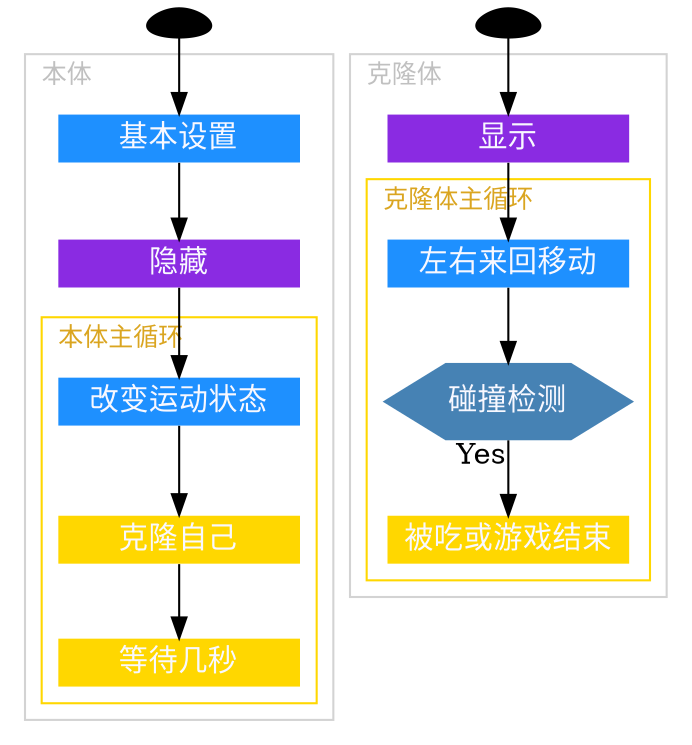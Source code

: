 /* CMD-SHIFT-V for preview */
/* CMD-K Shift-V for realtime preview */

digraph StageTree {
    node [ style = filled, color = transparent, fontcolor = ghostwhite ];

    /* special nodes */
    node [ shape = egg, width = 0.4, height = 0.2 ];
    Self [ color = Black, label = "" ];
    Clone [ color = Black, label = "" ];

    /* conditional nodes */
    node [ shape = hexagon, width = 1.618, height = 0.3, fillcolor = steelblue ];
    CollidingDetect [ label = "碰撞检测" ];
    
    /* Motion nodes */
    node [ shape = rect, fillcolor = DodgerBlue ];
    Self_Setup [ label = "基本设置" ];
    Alter [ label = "改变运动状态" ];
    LoopMove [ label = "左右来回移动" ];

    /* Looks nodes */
    node [ shape = rect, fillcolor = BlueViolet ];
    Hide [ label = "隐藏" ];
    Show [ label = "显示" ];

    /* Control nodes */
    node [ shape = rect, fillcolor = Gold ];
    Clone_Self [ label = "克隆自己" ];
    Wait_Self [ label = "等待几秒" ];
    Delete_Clone [ label = "被吃或游戏结束" ];

    /* edges */
    subgraph main {
        /* cluster attributes */
        bgcolor = white;
        color = LightGrey;
        fontcolor = Grey;
        fontsize = 12;
            
        subgraph cluster_self {
            label = "本体";
            labeljust = l;
            
            Self_Setup -> Hide -> Alter;

            subgraph cluster_self_loop {
                label = "本体主循环";
                labeljust = l;
                fontcolor = Goldenrod;
                color = Gold;
            
                Alter -> Clone_Self -> Wait_Self;
            }
        }

        subgraph cluster_clone {
            label = "克隆体";
            labeljust = l;

            Show -> LoopMove;

            subgraph cluster_clone_loop {
                label = "克隆体主循环";
                labeljust = l;
                fontcolor = Goldenrod;
                color = Gold;

                LoopMove -> CollidingDetect;
                CollidingDetect -> Delete_Clone [ taillabel = "Yes" ];
            }
        }

        Self -> Self_Setup;
        Clone -> Show;
    }
}
